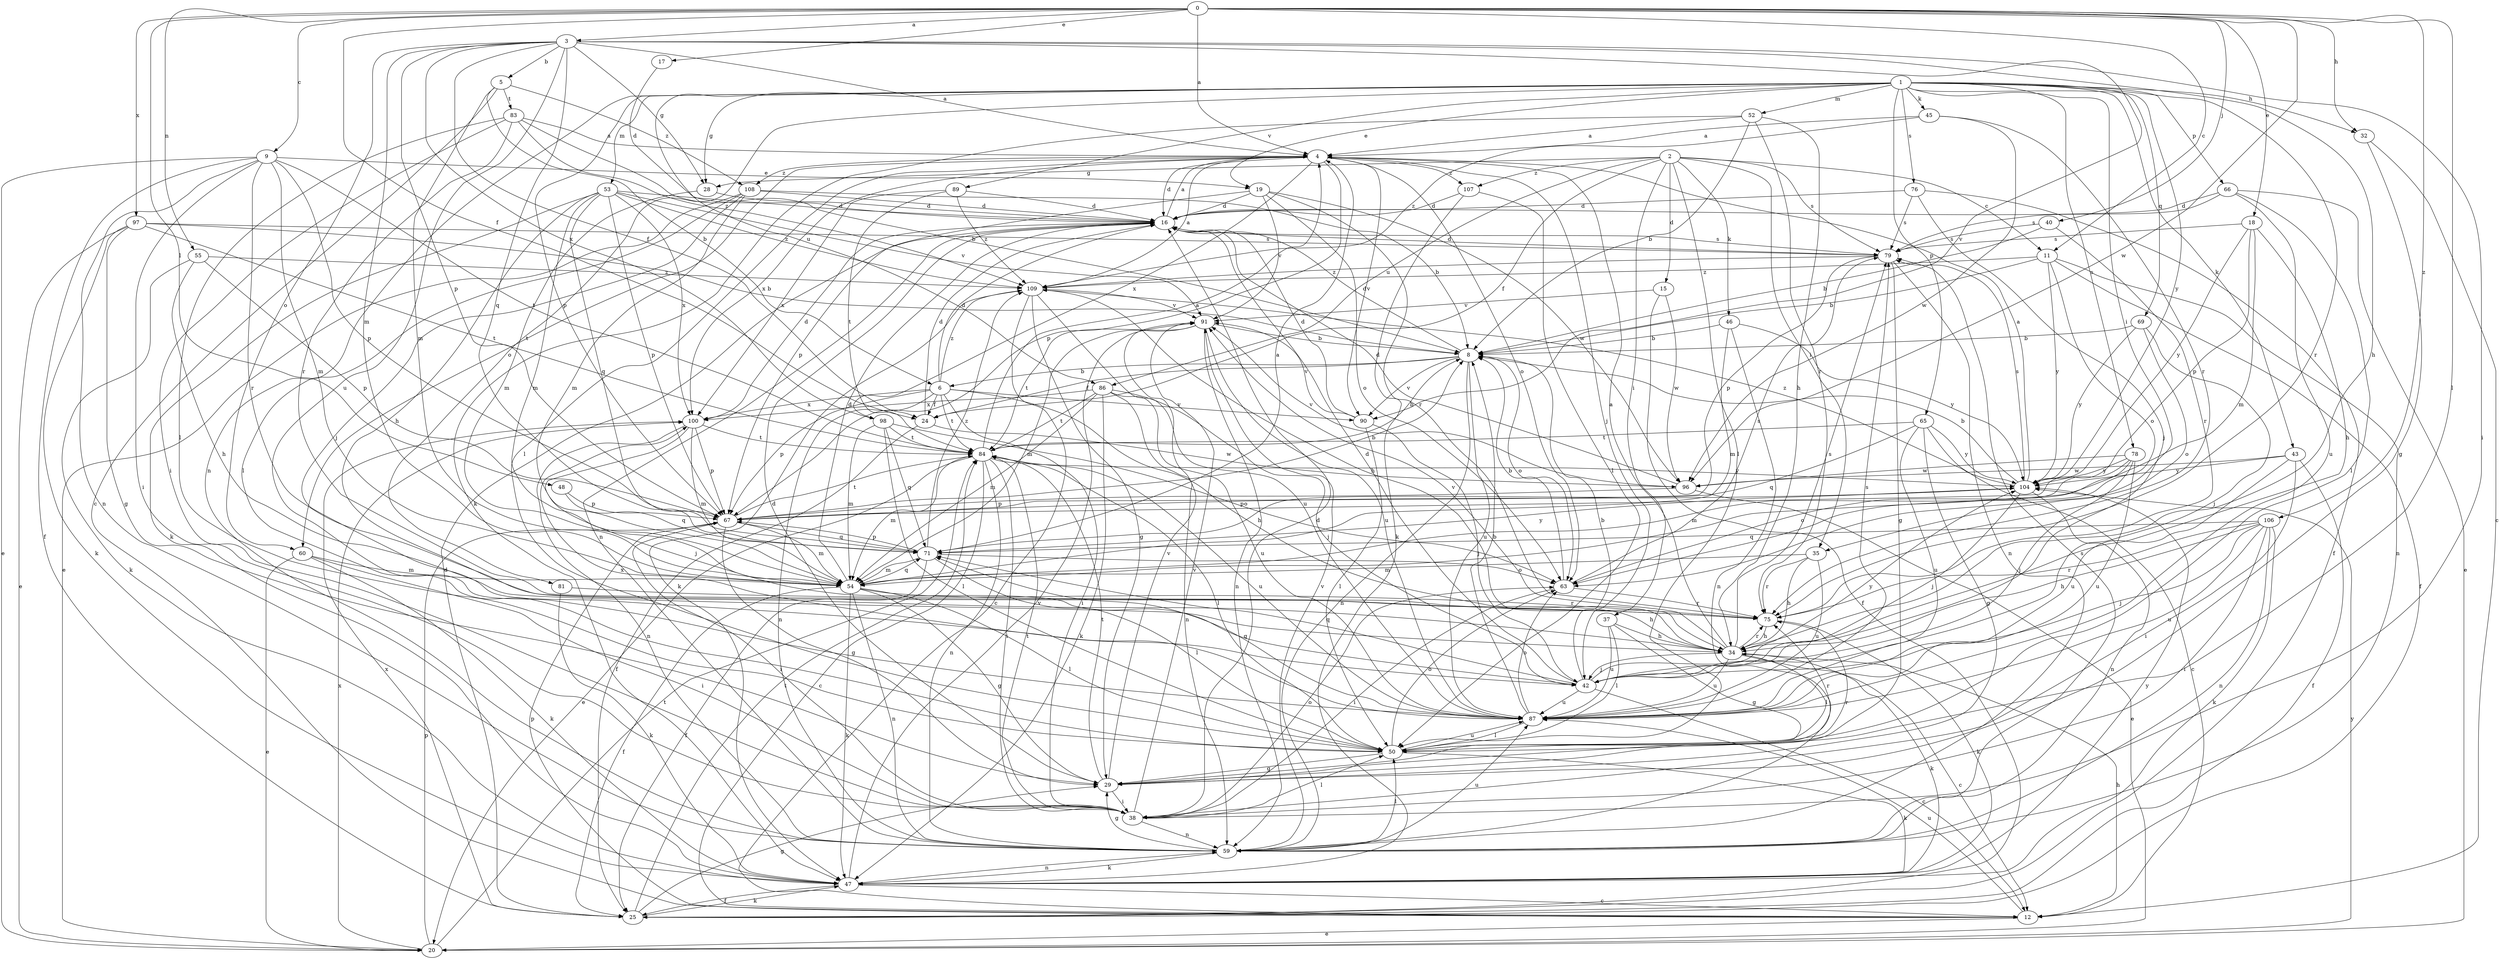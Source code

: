 strict digraph  {
0;
1;
2;
3;
4;
5;
6;
8;
9;
11;
12;
15;
16;
17;
18;
19;
20;
24;
25;
28;
29;
32;
34;
35;
37;
38;
40;
42;
43;
45;
46;
47;
48;
50;
52;
53;
54;
55;
59;
60;
63;
65;
66;
67;
69;
71;
75;
76;
78;
79;
81;
83;
84;
86;
87;
89;
90;
91;
96;
97;
98;
100;
104;
106;
107;
108;
109;
0 -> 3  [label=a];
0 -> 4  [label=a];
0 -> 9  [label=c];
0 -> 11  [label=c];
0 -> 17  [label=e];
0 -> 18  [label=e];
0 -> 24  [label=f];
0 -> 32  [label=h];
0 -> 40  [label=j];
0 -> 48  [label=l];
0 -> 50  [label=l];
0 -> 55  [label=n];
0 -> 96  [label=w];
0 -> 97  [label=x];
0 -> 106  [label=z];
1 -> 19  [label=e];
1 -> 28  [label=g];
1 -> 32  [label=h];
1 -> 35  [label=i];
1 -> 43  [label=k];
1 -> 45  [label=k];
1 -> 52  [label=m];
1 -> 53  [label=m];
1 -> 59  [label=n];
1 -> 65  [label=p];
1 -> 66  [label=p];
1 -> 67  [label=p];
1 -> 69  [label=q];
1 -> 75  [label=r];
1 -> 76  [label=s];
1 -> 78  [label=s];
1 -> 81  [label=t];
1 -> 86  [label=u];
1 -> 89  [label=v];
1 -> 104  [label=y];
2 -> 11  [label=c];
2 -> 15  [label=d];
2 -> 24  [label=f];
2 -> 28  [label=g];
2 -> 35  [label=i];
2 -> 37  [label=i];
2 -> 46  [label=k];
2 -> 50  [label=l];
2 -> 79  [label=s];
2 -> 86  [label=u];
2 -> 107  [label=z];
3 -> 4  [label=a];
3 -> 5  [label=b];
3 -> 24  [label=f];
3 -> 28  [label=g];
3 -> 34  [label=h];
3 -> 38  [label=i];
3 -> 54  [label=m];
3 -> 60  [label=o];
3 -> 67  [label=p];
3 -> 71  [label=q];
3 -> 87  [label=u];
3 -> 90  [label=v];
3 -> 98  [label=x];
4 -> 16  [label=d];
4 -> 42  [label=j];
4 -> 50  [label=l];
4 -> 60  [label=o];
4 -> 63  [label=o];
4 -> 67  [label=p];
4 -> 90  [label=v];
4 -> 98  [label=x];
4 -> 100  [label=x];
4 -> 107  [label=z];
4 -> 108  [label=z];
5 -> 6  [label=b];
5 -> 12  [label=c];
5 -> 54  [label=m];
5 -> 83  [label=t];
5 -> 108  [label=z];
6 -> 16  [label=d];
6 -> 24  [label=f];
6 -> 34  [label=h];
6 -> 38  [label=i];
6 -> 59  [label=n];
6 -> 67  [label=p];
6 -> 84  [label=t];
6 -> 90  [label=v];
6 -> 100  [label=x];
6 -> 109  [label=z];
8 -> 6  [label=b];
8 -> 16  [label=d];
8 -> 24  [label=f];
8 -> 59  [label=n];
8 -> 63  [label=o];
8 -> 87  [label=u];
8 -> 90  [label=v];
9 -> 19  [label=e];
9 -> 20  [label=e];
9 -> 25  [label=f];
9 -> 38  [label=i];
9 -> 54  [label=m];
9 -> 59  [label=n];
9 -> 67  [label=p];
9 -> 75  [label=r];
9 -> 84  [label=t];
11 -> 8  [label=b];
11 -> 25  [label=f];
11 -> 59  [label=n];
11 -> 63  [label=o];
11 -> 104  [label=y];
11 -> 109  [label=z];
12 -> 20  [label=e];
12 -> 34  [label=h];
12 -> 67  [label=p];
12 -> 87  [label=u];
15 -> 25  [label=f];
15 -> 91  [label=v];
15 -> 96  [label=w];
16 -> 4  [label=a];
16 -> 59  [label=n];
16 -> 79  [label=s];
17 -> 16  [label=d];
18 -> 34  [label=h];
18 -> 54  [label=m];
18 -> 67  [label=p];
18 -> 79  [label=s];
18 -> 104  [label=y];
19 -> 16  [label=d];
19 -> 63  [label=o];
19 -> 67  [label=p];
19 -> 75  [label=r];
19 -> 91  [label=v];
19 -> 96  [label=w];
20 -> 67  [label=p];
20 -> 84  [label=t];
20 -> 100  [label=x];
20 -> 104  [label=y];
24 -> 16  [label=d];
24 -> 25  [label=f];
24 -> 96  [label=w];
25 -> 16  [label=d];
25 -> 29  [label=g];
25 -> 47  [label=k];
25 -> 84  [label=t];
25 -> 100  [label=x];
28 -> 16  [label=d];
28 -> 54  [label=m];
29 -> 16  [label=d];
29 -> 38  [label=i];
29 -> 75  [label=r];
29 -> 84  [label=t];
29 -> 91  [label=v];
32 -> 12  [label=c];
32 -> 29  [label=g];
34 -> 4  [label=a];
34 -> 12  [label=c];
34 -> 42  [label=j];
34 -> 47  [label=k];
34 -> 50  [label=l];
34 -> 75  [label=r];
34 -> 79  [label=s];
34 -> 87  [label=u];
34 -> 91  [label=v];
35 -> 34  [label=h];
35 -> 54  [label=m];
35 -> 75  [label=r];
35 -> 87  [label=u];
37 -> 29  [label=g];
37 -> 34  [label=h];
37 -> 50  [label=l];
37 -> 87  [label=u];
38 -> 16  [label=d];
38 -> 50  [label=l];
38 -> 59  [label=n];
38 -> 63  [label=o];
38 -> 84  [label=t];
38 -> 91  [label=v];
40 -> 8  [label=b];
40 -> 75  [label=r];
40 -> 79  [label=s];
42 -> 8  [label=b];
42 -> 12  [label=c];
42 -> 16  [label=d];
42 -> 71  [label=q];
42 -> 87  [label=u];
42 -> 104  [label=y];
43 -> 25  [label=f];
43 -> 38  [label=i];
43 -> 87  [label=u];
43 -> 96  [label=w];
43 -> 104  [label=y];
45 -> 4  [label=a];
45 -> 75  [label=r];
45 -> 96  [label=w];
45 -> 109  [label=z];
46 -> 8  [label=b];
46 -> 54  [label=m];
46 -> 59  [label=n];
46 -> 104  [label=y];
47 -> 12  [label=c];
47 -> 25  [label=f];
47 -> 59  [label=n];
47 -> 91  [label=v];
47 -> 104  [label=y];
48 -> 67  [label=p];
48 -> 71  [label=q];
50 -> 29  [label=g];
50 -> 47  [label=k];
50 -> 63  [label=o];
50 -> 75  [label=r];
50 -> 87  [label=u];
52 -> 4  [label=a];
52 -> 8  [label=b];
52 -> 34  [label=h];
52 -> 47  [label=k];
52 -> 75  [label=r];
53 -> 16  [label=d];
53 -> 34  [label=h];
53 -> 47  [label=k];
53 -> 54  [label=m];
53 -> 67  [label=p];
53 -> 71  [label=q];
53 -> 91  [label=v];
53 -> 100  [label=x];
53 -> 109  [label=z];
54 -> 16  [label=d];
54 -> 25  [label=f];
54 -> 29  [label=g];
54 -> 34  [label=h];
54 -> 47  [label=k];
54 -> 50  [label=l];
54 -> 59  [label=n];
54 -> 71  [label=q];
55 -> 34  [label=h];
55 -> 47  [label=k];
55 -> 67  [label=p];
55 -> 109  [label=z];
59 -> 29  [label=g];
59 -> 47  [label=k];
59 -> 50  [label=l];
59 -> 79  [label=s];
59 -> 87  [label=u];
59 -> 91  [label=v];
60 -> 20  [label=e];
60 -> 38  [label=i];
60 -> 47  [label=k];
60 -> 54  [label=m];
63 -> 8  [label=b];
63 -> 38  [label=i];
63 -> 75  [label=r];
63 -> 79  [label=s];
65 -> 12  [label=c];
65 -> 29  [label=g];
65 -> 71  [label=q];
65 -> 84  [label=t];
65 -> 87  [label=u];
65 -> 104  [label=y];
66 -> 16  [label=d];
66 -> 20  [label=e];
66 -> 50  [label=l];
66 -> 79  [label=s];
66 -> 87  [label=u];
67 -> 8  [label=b];
67 -> 29  [label=g];
67 -> 38  [label=i];
67 -> 54  [label=m];
67 -> 71  [label=q];
67 -> 84  [label=t];
69 -> 8  [label=b];
69 -> 42  [label=j];
69 -> 63  [label=o];
69 -> 104  [label=y];
71 -> 4  [label=a];
71 -> 25  [label=f];
71 -> 50  [label=l];
71 -> 54  [label=m];
71 -> 63  [label=o];
71 -> 67  [label=p];
71 -> 104  [label=y];
71 -> 109  [label=z];
75 -> 34  [label=h];
75 -> 47  [label=k];
76 -> 16  [label=d];
76 -> 25  [label=f];
76 -> 42  [label=j];
76 -> 79  [label=s];
78 -> 42  [label=j];
78 -> 54  [label=m];
78 -> 63  [label=o];
78 -> 87  [label=u];
78 -> 96  [label=w];
78 -> 104  [label=y];
79 -> 16  [label=d];
79 -> 29  [label=g];
79 -> 59  [label=n];
79 -> 67  [label=p];
79 -> 109  [label=z];
81 -> 47  [label=k];
81 -> 75  [label=r];
83 -> 4  [label=a];
83 -> 8  [label=b];
83 -> 38  [label=i];
83 -> 50  [label=l];
83 -> 75  [label=r];
83 -> 109  [label=z];
84 -> 4  [label=a];
84 -> 8  [label=b];
84 -> 12  [label=c];
84 -> 20  [label=e];
84 -> 38  [label=i];
84 -> 50  [label=l];
84 -> 54  [label=m];
84 -> 59  [label=n];
84 -> 87  [label=u];
84 -> 104  [label=y];
86 -> 42  [label=j];
86 -> 47  [label=k];
86 -> 54  [label=m];
86 -> 59  [label=n];
86 -> 84  [label=t];
86 -> 87  [label=u];
86 -> 100  [label=x];
87 -> 8  [label=b];
87 -> 50  [label=l];
87 -> 63  [label=o];
87 -> 71  [label=q];
87 -> 79  [label=s];
87 -> 100  [label=x];
89 -> 16  [label=d];
89 -> 84  [label=t];
89 -> 100  [label=x];
89 -> 109  [label=z];
90 -> 16  [label=d];
90 -> 42  [label=j];
90 -> 50  [label=l];
90 -> 91  [label=v];
91 -> 8  [label=b];
91 -> 54  [label=m];
91 -> 59  [label=n];
91 -> 84  [label=t];
91 -> 87  [label=u];
96 -> 16  [label=d];
96 -> 20  [label=e];
96 -> 67  [label=p];
96 -> 91  [label=v];
97 -> 8  [label=b];
97 -> 20  [label=e];
97 -> 29  [label=g];
97 -> 47  [label=k];
97 -> 79  [label=s];
97 -> 84  [label=t];
98 -> 50  [label=l];
98 -> 54  [label=m];
98 -> 63  [label=o];
98 -> 71  [label=q];
98 -> 84  [label=t];
100 -> 16  [label=d];
100 -> 42  [label=j];
100 -> 54  [label=m];
100 -> 59  [label=n];
100 -> 67  [label=p];
100 -> 84  [label=t];
104 -> 4  [label=a];
104 -> 8  [label=b];
104 -> 42  [label=j];
104 -> 59  [label=n];
104 -> 67  [label=p];
104 -> 79  [label=s];
104 -> 109  [label=z];
106 -> 34  [label=h];
106 -> 38  [label=i];
106 -> 42  [label=j];
106 -> 47  [label=k];
106 -> 59  [label=n];
106 -> 71  [label=q];
106 -> 75  [label=r];
106 -> 87  [label=u];
107 -> 16  [label=d];
107 -> 47  [label=k];
107 -> 50  [label=l];
108 -> 8  [label=b];
108 -> 16  [label=d];
108 -> 20  [label=e];
108 -> 42  [label=j];
108 -> 50  [label=l];
108 -> 54  [label=m];
109 -> 4  [label=a];
109 -> 12  [label=c];
109 -> 29  [label=g];
109 -> 34  [label=h];
109 -> 47  [label=k];
109 -> 87  [label=u];
109 -> 91  [label=v];
}
